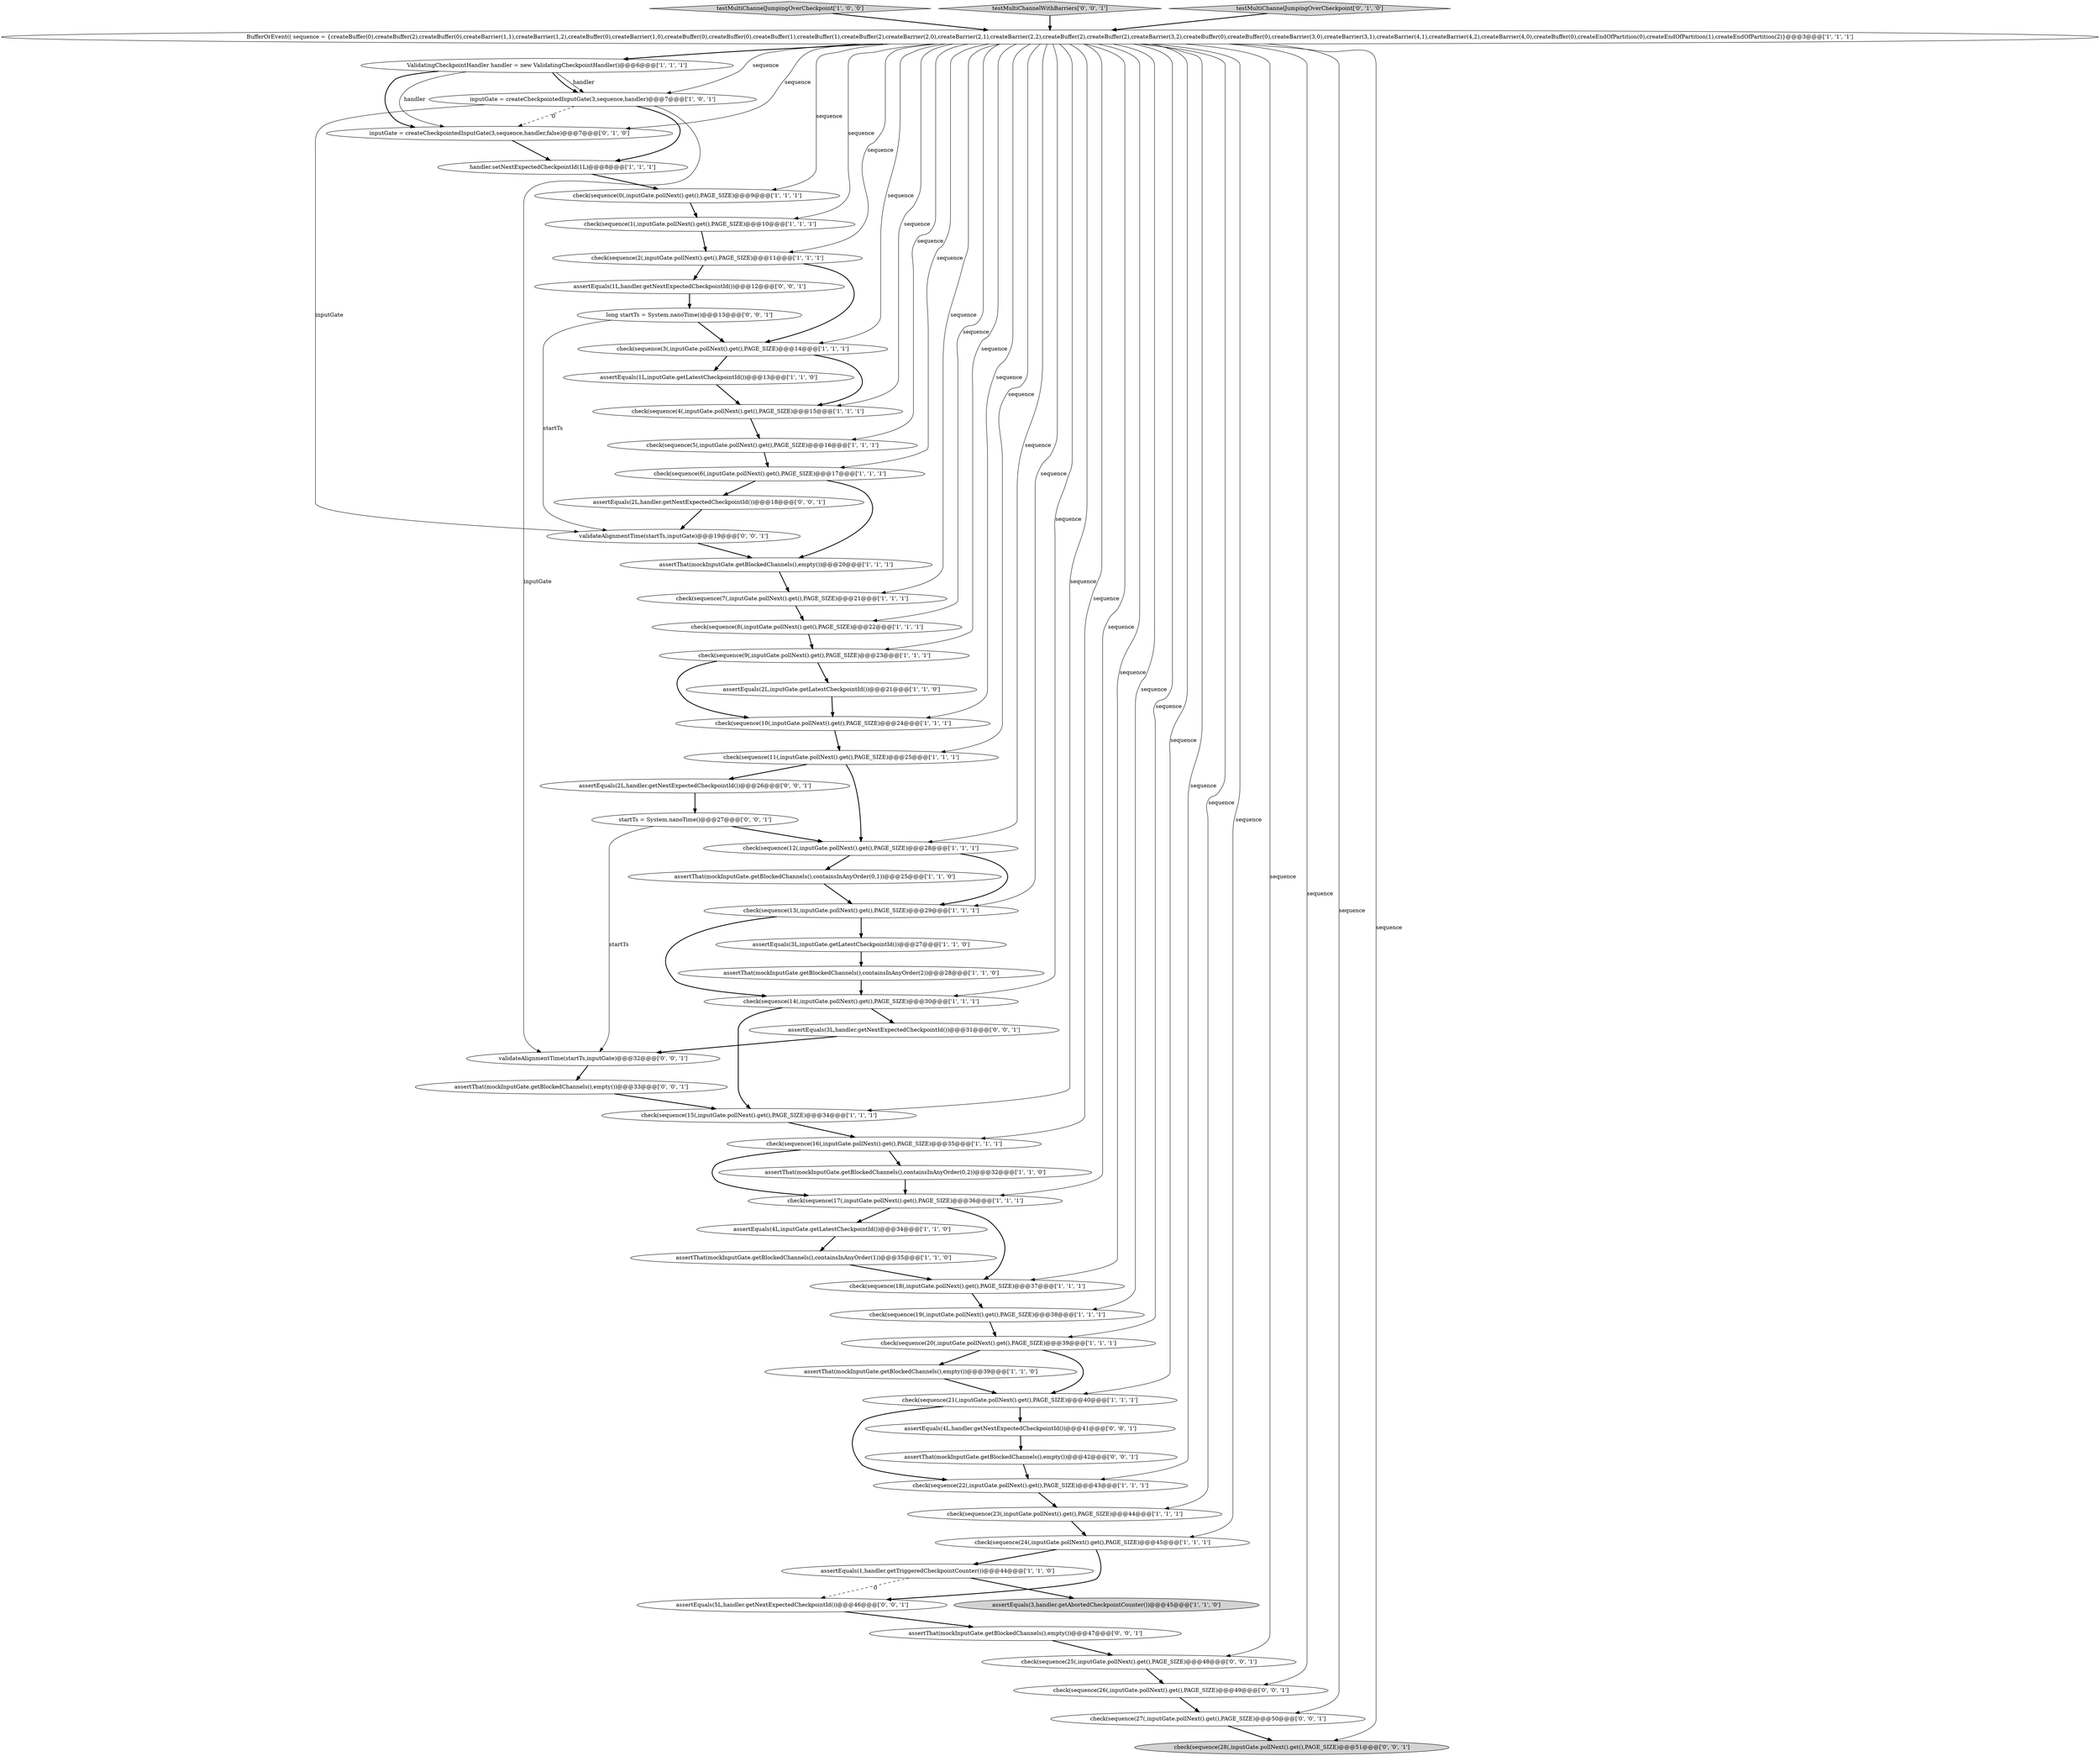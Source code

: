 digraph {
9 [style = filled, label = "assertEquals(3L,inputGate.getLatestCheckpointId())@@@27@@@['1', '1', '0']", fillcolor = white, shape = ellipse image = "AAA0AAABBB1BBB"];
5 [style = filled, label = "testMultiChannelJumpingOverCheckpoint['1', '0', '0']", fillcolor = lightgray, shape = diamond image = "AAA0AAABBB1BBB"];
59 [style = filled, label = "testMultiChannelWithBarriers['0', '0', '1']", fillcolor = lightgray, shape = diamond image = "AAA0AAABBB3BBB"];
38 [style = filled, label = "check(sequence(16(,inputGate.pollNext().get(),PAGE_SIZE)@@@35@@@['1', '1', '1']", fillcolor = white, shape = ellipse image = "AAA0AAABBB1BBB"];
57 [style = filled, label = "assertEquals(2L,handler.getNextExpectedCheckpointId())@@@18@@@['0', '0', '1']", fillcolor = white, shape = ellipse image = "AAA0AAABBB3BBB"];
12 [style = filled, label = "check(sequence(1(,inputGate.pollNext().get(),PAGE_SIZE)@@@10@@@['1', '1', '1']", fillcolor = white, shape = ellipse image = "AAA0AAABBB1BBB"];
4 [style = filled, label = "check(sequence(23(,inputGate.pollNext().get(),PAGE_SIZE)@@@44@@@['1', '1', '1']", fillcolor = white, shape = ellipse image = "AAA0AAABBB1BBB"];
42 [style = filled, label = "inputGate = createCheckpointedInputGate(3,sequence,handler,false)@@@7@@@['0', '1', '0']", fillcolor = white, shape = ellipse image = "AAA1AAABBB2BBB"];
28 [style = filled, label = "check(sequence(19(,inputGate.pollNext().get(),PAGE_SIZE)@@@38@@@['1', '1', '1']", fillcolor = white, shape = ellipse image = "AAA0AAABBB1BBB"];
31 [style = filled, label = "handler.setNextExpectedCheckpointId(1L)@@@8@@@['1', '1', '1']", fillcolor = white, shape = ellipse image = "AAA0AAABBB1BBB"];
23 [style = filled, label = "check(sequence(14(,inputGate.pollNext().get(),PAGE_SIZE)@@@30@@@['1', '1', '1']", fillcolor = white, shape = ellipse image = "AAA0AAABBB1BBB"];
40 [style = filled, label = "check(sequence(10(,inputGate.pollNext().get(),PAGE_SIZE)@@@24@@@['1', '1', '1']", fillcolor = white, shape = ellipse image = "AAA0AAABBB1BBB"];
49 [style = filled, label = "assertEquals(5L,handler.getNextExpectedCheckpointId())@@@46@@@['0', '0', '1']", fillcolor = white, shape = ellipse image = "AAA0AAABBB3BBB"];
61 [style = filled, label = "assertEquals(4L,handler.getNextExpectedCheckpointId())@@@41@@@['0', '0', '1']", fillcolor = white, shape = ellipse image = "AAA0AAABBB3BBB"];
2 [style = filled, label = "check(sequence(6(,inputGate.pollNext().get(),PAGE_SIZE)@@@17@@@['1', '1', '1']", fillcolor = white, shape = ellipse image = "AAA0AAABBB1BBB"];
30 [style = filled, label = "assertEquals(3,handler.getAbortedCheckpointCounter())@@@45@@@['1', '1', '0']", fillcolor = lightgray, shape = ellipse image = "AAA0AAABBB1BBB"];
3 [style = filled, label = "assertThat(mockInputGate.getBlockedChannels(),empty())@@@39@@@['1', '1', '0']", fillcolor = white, shape = ellipse image = "AAA0AAABBB1BBB"];
45 [style = filled, label = "assertThat(mockInputGate.getBlockedChannels(),empty())@@@47@@@['0', '0', '1']", fillcolor = white, shape = ellipse image = "AAA0AAABBB3BBB"];
1 [style = filled, label = "assertEquals(1,handler.getTriggeredCheckpointCounter())@@@44@@@['1', '1', '0']", fillcolor = white, shape = ellipse image = "AAA0AAABBB1BBB"];
26 [style = filled, label = "check(sequence(20(,inputGate.pollNext().get(),PAGE_SIZE)@@@39@@@['1', '1', '1']", fillcolor = white, shape = ellipse image = "AAA0AAABBB1BBB"];
52 [style = filled, label = "validateAlignmentTime(startTs,inputGate)@@@19@@@['0', '0', '1']", fillcolor = white, shape = ellipse image = "AAA0AAABBB3BBB"];
33 [style = filled, label = "check(sequence(7(,inputGate.pollNext().get(),PAGE_SIZE)@@@21@@@['1', '1', '1']", fillcolor = white, shape = ellipse image = "AAA0AAABBB1BBB"];
47 [style = filled, label = "assertThat(mockInputGate.getBlockedChannels(),empty())@@@42@@@['0', '0', '1']", fillcolor = white, shape = ellipse image = "AAA0AAABBB3BBB"];
15 [style = filled, label = "assertEquals(1L,inputGate.getLatestCheckpointId())@@@13@@@['1', '1', '0']", fillcolor = white, shape = ellipse image = "AAA0AAABBB1BBB"];
51 [style = filled, label = "assertThat(mockInputGate.getBlockedChannels(),empty())@@@33@@@['0', '0', '1']", fillcolor = white, shape = ellipse image = "AAA0AAABBB3BBB"];
55 [style = filled, label = "assertEquals(1L,handler.getNextExpectedCheckpointId())@@@12@@@['0', '0', '1']", fillcolor = white, shape = ellipse image = "AAA0AAABBB3BBB"];
6 [style = filled, label = "ValidatingCheckpointHandler handler = new ValidatingCheckpointHandler()@@@6@@@['1', '1', '1']", fillcolor = white, shape = ellipse image = "AAA0AAABBB1BBB"];
34 [style = filled, label = "check(sequence(17(,inputGate.pollNext().get(),PAGE_SIZE)@@@36@@@['1', '1', '1']", fillcolor = white, shape = ellipse image = "AAA0AAABBB1BBB"];
44 [style = filled, label = "check(sequence(26(,inputGate.pollNext().get(),PAGE_SIZE)@@@49@@@['0', '0', '1']", fillcolor = white, shape = ellipse image = "AAA0AAABBB3BBB"];
46 [style = filled, label = "startTs = System.nanoTime()@@@27@@@['0', '0', '1']", fillcolor = white, shape = ellipse image = "AAA0AAABBB3BBB"];
39 [style = filled, label = "check(sequence(15(,inputGate.pollNext().get(),PAGE_SIZE)@@@34@@@['1', '1', '1']", fillcolor = white, shape = ellipse image = "AAA0AAABBB1BBB"];
48 [style = filled, label = "check(sequence(28(,inputGate.pollNext().get(),PAGE_SIZE)@@@51@@@['0', '0', '1']", fillcolor = lightgray, shape = ellipse image = "AAA0AAABBB3BBB"];
29 [style = filled, label = "check(sequence(22(,inputGate.pollNext().get(),PAGE_SIZE)@@@43@@@['1', '1', '1']", fillcolor = white, shape = ellipse image = "AAA0AAABBB1BBB"];
8 [style = filled, label = "check(sequence(4(,inputGate.pollNext().get(),PAGE_SIZE)@@@15@@@['1', '1', '1']", fillcolor = white, shape = ellipse image = "AAA0AAABBB1BBB"];
17 [style = filled, label = "check(sequence(24(,inputGate.pollNext().get(),PAGE_SIZE)@@@45@@@['1', '1', '1']", fillcolor = white, shape = ellipse image = "AAA0AAABBB1BBB"];
32 [style = filled, label = "check(sequence(3(,inputGate.pollNext().get(),PAGE_SIZE)@@@14@@@['1', '1', '1']", fillcolor = white, shape = ellipse image = "AAA0AAABBB1BBB"];
53 [style = filled, label = "assertEquals(3L,handler.getNextExpectedCheckpointId())@@@31@@@['0', '0', '1']", fillcolor = white, shape = ellipse image = "AAA0AAABBB3BBB"];
7 [style = filled, label = "inputGate = createCheckpointedInputGate(3,sequence,handler)@@@7@@@['1', '0', '1']", fillcolor = white, shape = ellipse image = "AAA0AAABBB1BBB"];
13 [style = filled, label = "check(sequence(21(,inputGate.pollNext().get(),PAGE_SIZE)@@@40@@@['1', '1', '1']", fillcolor = white, shape = ellipse image = "AAA0AAABBB1BBB"];
36 [style = filled, label = "check(sequence(9(,inputGate.pollNext().get(),PAGE_SIZE)@@@23@@@['1', '1', '1']", fillcolor = white, shape = ellipse image = "AAA0AAABBB1BBB"];
60 [style = filled, label = "check(sequence(25(,inputGate.pollNext().get(),PAGE_SIZE)@@@48@@@['0', '0', '1']", fillcolor = white, shape = ellipse image = "AAA0AAABBB3BBB"];
11 [style = filled, label = "check(sequence(8(,inputGate.pollNext().get(),PAGE_SIZE)@@@22@@@['1', '1', '1']", fillcolor = white, shape = ellipse image = "AAA0AAABBB1BBB"];
56 [style = filled, label = "long startTs = System.nanoTime()@@@13@@@['0', '0', '1']", fillcolor = white, shape = ellipse image = "AAA0AAABBB3BBB"];
41 [style = filled, label = "check(sequence(2(,inputGate.pollNext().get(),PAGE_SIZE)@@@11@@@['1', '1', '1']", fillcolor = white, shape = ellipse image = "AAA0AAABBB1BBB"];
43 [style = filled, label = "testMultiChannelJumpingOverCheckpoint['0', '1', '0']", fillcolor = lightgray, shape = diamond image = "AAA0AAABBB2BBB"];
16 [style = filled, label = "assertThat(mockInputGate.getBlockedChannels(),containsInAnyOrder(0,1))@@@25@@@['1', '1', '0']", fillcolor = white, shape = ellipse image = "AAA0AAABBB1BBB"];
20 [style = filled, label = "check(sequence(12(,inputGate.pollNext().get(),PAGE_SIZE)@@@28@@@['1', '1', '1']", fillcolor = white, shape = ellipse image = "AAA0AAABBB1BBB"];
25 [style = filled, label = "check(sequence(11(,inputGate.pollNext().get(),PAGE_SIZE)@@@25@@@['1', '1', '1']", fillcolor = white, shape = ellipse image = "AAA0AAABBB1BBB"];
27 [style = filled, label = "assertThat(mockInputGate.getBlockedChannels(),empty())@@@20@@@['1', '1', '1']", fillcolor = white, shape = ellipse image = "AAA0AAABBB1BBB"];
24 [style = filled, label = "assertThat(mockInputGate.getBlockedChannels(),containsInAnyOrder(1))@@@35@@@['1', '1', '0']", fillcolor = white, shape = ellipse image = "AAA0AAABBB1BBB"];
50 [style = filled, label = "assertEquals(2L,handler.getNextExpectedCheckpointId())@@@26@@@['0', '0', '1']", fillcolor = white, shape = ellipse image = "AAA0AAABBB3BBB"];
10 [style = filled, label = "assertThat(mockInputGate.getBlockedChannels(),containsInAnyOrder(2))@@@28@@@['1', '1', '0']", fillcolor = white, shape = ellipse image = "AAA0AAABBB1BBB"];
14 [style = filled, label = "assertThat(mockInputGate.getBlockedChannels(),containsInAnyOrder(0,2))@@@32@@@['1', '1', '0']", fillcolor = white, shape = ellipse image = "AAA0AAABBB1BBB"];
37 [style = filled, label = "check(sequence(18(,inputGate.pollNext().get(),PAGE_SIZE)@@@37@@@['1', '1', '1']", fillcolor = white, shape = ellipse image = "AAA0AAABBB1BBB"];
54 [style = filled, label = "check(sequence(27(,inputGate.pollNext().get(),PAGE_SIZE)@@@50@@@['0', '0', '1']", fillcolor = white, shape = ellipse image = "AAA0AAABBB3BBB"];
0 [style = filled, label = "assertEquals(2L,inputGate.getLatestCheckpointId())@@@21@@@['1', '1', '0']", fillcolor = white, shape = ellipse image = "AAA0AAABBB1BBB"];
19 [style = filled, label = "check(sequence(13(,inputGate.pollNext().get(),PAGE_SIZE)@@@29@@@['1', '1', '1']", fillcolor = white, shape = ellipse image = "AAA0AAABBB1BBB"];
58 [style = filled, label = "validateAlignmentTime(startTs,inputGate)@@@32@@@['0', '0', '1']", fillcolor = white, shape = ellipse image = "AAA0AAABBB3BBB"];
21 [style = filled, label = "check(sequence(5(,inputGate.pollNext().get(),PAGE_SIZE)@@@16@@@['1', '1', '1']", fillcolor = white, shape = ellipse image = "AAA0AAABBB1BBB"];
35 [style = filled, label = "check(sequence(0(,inputGate.pollNext().get(),PAGE_SIZE)@@@9@@@['1', '1', '1']", fillcolor = white, shape = ellipse image = "AAA0AAABBB1BBB"];
18 [style = filled, label = "assertEquals(4L,inputGate.getLatestCheckpointId())@@@34@@@['1', '1', '0']", fillcolor = white, shape = ellipse image = "AAA0AAABBB1BBB"];
22 [style = filled, label = "BufferOrEvent(( sequence = {createBuffer(0),createBuffer(2),createBuffer(0),createBarrier(1,1),createBarrier(1,2),createBuffer(0),createBarrier(1,0),createBuffer(0),createBuffer(0),createBuffer(1),createBuffer(1),createBuffer(2),createBarrier(2,0),createBarrier(2,1),createBarrier(2,2),createBuffer(2),createBuffer(2),createBarrier(3,2),createBuffer(0),createBuffer(0),createBarrier(3,0),createBarrier(3,1),createBarrier(4,1),createBarrier(4,2),createBarrier(4,0),createBuffer(0),createEndOfPartition(0),createEndOfPartition(1),createEndOfPartition(2)}@@@3@@@['1', '1', '1']", fillcolor = white, shape = ellipse image = "AAA0AAABBB1BBB"];
13->61 [style = bold, label=""];
22->21 [style = solid, label="sequence"];
10->23 [style = bold, label=""];
59->22 [style = bold, label=""];
28->26 [style = bold, label=""];
50->46 [style = bold, label=""];
19->23 [style = bold, label=""];
3->13 [style = bold, label=""];
22->33 [style = solid, label="sequence"];
22->19 [style = solid, label="sequence"];
1->49 [style = dashed, label="0"];
37->28 [style = bold, label=""];
13->29 [style = bold, label=""];
61->47 [style = bold, label=""];
1->30 [style = bold, label=""];
22->20 [style = solid, label="sequence"];
11->36 [style = bold, label=""];
22->54 [style = solid, label="sequence"];
15->8 [style = bold, label=""];
40->25 [style = bold, label=""];
22->37 [style = solid, label="sequence"];
17->1 [style = bold, label=""];
17->49 [style = bold, label=""];
24->37 [style = bold, label=""];
27->33 [style = bold, label=""];
57->52 [style = bold, label=""];
60->44 [style = bold, label=""];
26->13 [style = bold, label=""];
20->16 [style = bold, label=""];
55->56 [style = bold, label=""];
33->11 [style = bold, label=""];
6->42 [style = bold, label=""];
22->7 [style = solid, label="sequence"];
41->32 [style = bold, label=""];
38->34 [style = bold, label=""];
22->13 [style = solid, label="sequence"];
4->17 [style = bold, label=""];
22->44 [style = solid, label="sequence"];
22->2 [style = solid, label="sequence"];
22->38 [style = solid, label="sequence"];
22->35 [style = solid, label="sequence"];
46->58 [style = solid, label="startTs"];
22->17 [style = solid, label="sequence"];
14->34 [style = bold, label=""];
2->27 [style = bold, label=""];
5->22 [style = bold, label=""];
23->53 [style = bold, label=""];
22->23 [style = solid, label="sequence"];
12->41 [style = bold, label=""];
26->3 [style = bold, label=""];
36->40 [style = bold, label=""];
56->32 [style = bold, label=""];
53->58 [style = bold, label=""];
9->10 [style = bold, label=""];
46->20 [style = bold, label=""];
22->40 [style = solid, label="sequence"];
51->39 [style = bold, label=""];
22->12 [style = solid, label="sequence"];
22->11 [style = solid, label="sequence"];
49->45 [style = bold, label=""];
22->6 [style = bold, label=""];
22->60 [style = solid, label="sequence"];
56->52 [style = solid, label="startTs"];
16->19 [style = bold, label=""];
22->28 [style = solid, label="sequence"];
22->29 [style = solid, label="sequence"];
8->21 [style = bold, label=""];
20->19 [style = bold, label=""];
7->52 [style = solid, label="inputGate"];
7->31 [style = bold, label=""];
32->8 [style = bold, label=""];
36->0 [style = bold, label=""];
22->8 [style = solid, label="sequence"];
6->42 [style = solid, label="handler"];
22->34 [style = solid, label="sequence"];
43->22 [style = bold, label=""];
25->50 [style = bold, label=""];
34->18 [style = bold, label=""];
2->57 [style = bold, label=""];
19->9 [style = bold, label=""];
22->36 [style = solid, label="sequence"];
42->31 [style = bold, label=""];
38->14 [style = bold, label=""];
18->24 [style = bold, label=""];
25->20 [style = bold, label=""];
41->55 [style = bold, label=""];
52->27 [style = bold, label=""];
39->38 [style = bold, label=""];
23->39 [style = bold, label=""];
29->4 [style = bold, label=""];
22->25 [style = solid, label="sequence"];
21->2 [style = bold, label=""];
22->48 [style = solid, label="sequence"];
22->26 [style = solid, label="sequence"];
31->35 [style = bold, label=""];
22->4 [style = solid, label="sequence"];
22->41 [style = solid, label="sequence"];
22->39 [style = solid, label="sequence"];
7->42 [style = dashed, label="0"];
54->48 [style = bold, label=""];
58->51 [style = bold, label=""];
0->40 [style = bold, label=""];
45->60 [style = bold, label=""];
44->54 [style = bold, label=""];
6->7 [style = solid, label="handler"];
35->12 [style = bold, label=""];
6->7 [style = bold, label=""];
7->58 [style = solid, label="inputGate"];
22->42 [style = solid, label="sequence"];
32->15 [style = bold, label=""];
34->37 [style = bold, label=""];
22->32 [style = solid, label="sequence"];
47->29 [style = bold, label=""];
}
